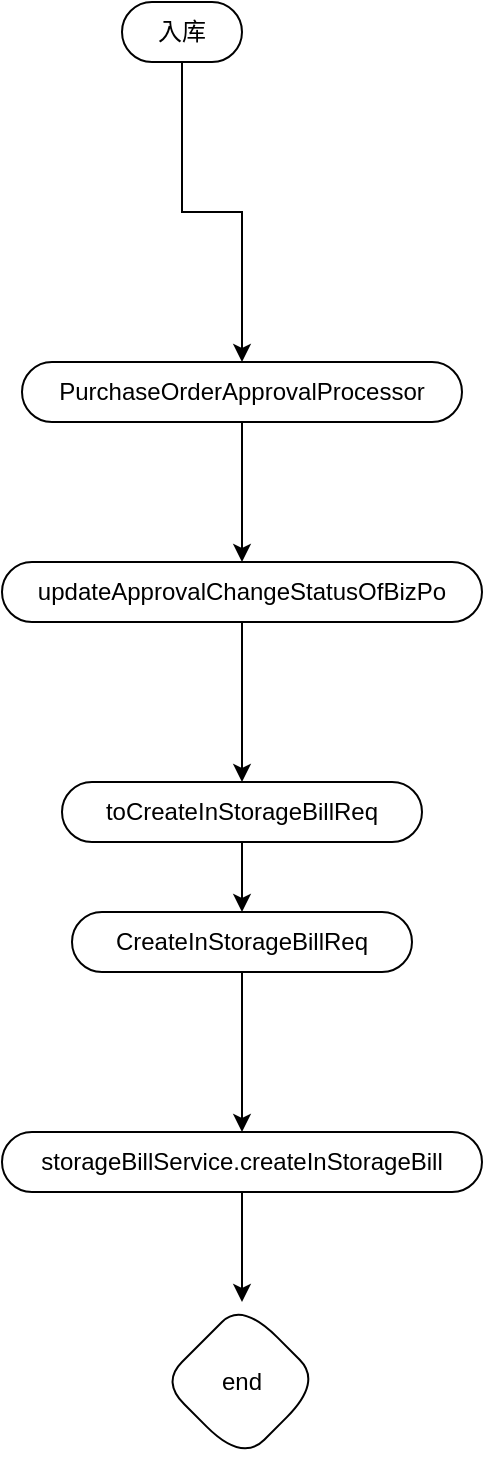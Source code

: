 <mxfile version="15.5.9" type="github">
  <diagram id="l8hXMBHkgcEJcSW0mbfh" name="Page-1">
    <mxGraphModel dx="1422" dy="762" grid="1" gridSize="10" guides="1" tooltips="1" connect="1" arrows="1" fold="1" page="1" pageScale="1" pageWidth="980" pageHeight="690" math="0" shadow="0">
      <root>
        <mxCell id="0" />
        <mxCell id="1" parent="0" />
        <mxCell id="hSqU_bDdvJ7CT25A89Mv-16" value="" style="edgeStyle=orthogonalEdgeStyle;rounded=0;orthogonalLoop=1;jettySize=auto;html=1;" edge="1" parent="1" source="v3Fr1BDXMQPu-uxNORBo-6" target="hSqU_bDdvJ7CT25A89Mv-15">
          <mxGeometry relative="1" as="geometry" />
        </mxCell>
        <mxCell id="v3Fr1BDXMQPu-uxNORBo-6" value="入库" style="whiteSpace=wrap;html=1;rounded=1;arcSize=50;align=center;verticalAlign=middle;strokeWidth=1;autosize=1;spacing=4;treeFolding=1;treeMoving=1;newEdgeStyle={&quot;edgeStyle&quot;:&quot;entityRelationEdgeStyle&quot;,&quot;startArrow&quot;:&quot;none&quot;,&quot;endArrow&quot;:&quot;none&quot;,&quot;segment&quot;:10,&quot;curved&quot;:1};direction=west;" parent="1" vertex="1">
          <mxGeometry x="210" y="150" width="60" height="30" as="geometry" />
        </mxCell>
        <mxCell id="hSqU_bDdvJ7CT25A89Mv-5" value="" style="edgeStyle=orthogonalEdgeStyle;rounded=0;orthogonalLoop=1;jettySize=auto;html=1;" edge="1" parent="1" target="hSqU_bDdvJ7CT25A89Mv-4">
          <mxGeometry relative="1" as="geometry">
            <mxPoint x="605" y="200" as="sourcePoint" />
          </mxGeometry>
        </mxCell>
        <mxCell id="v3Fr1BDXMQPu-uxNORBo-18" value="" style="edgeStyle=entityRelationEdgeStyle;startArrow=none;endArrow=none;segment=10;curved=1;" parent="1" target="v3Fr1BDXMQPu-uxNORBo-17" edge="1">
          <mxGeometry relative="1" as="geometry">
            <mxPoint x="460" y="115" as="sourcePoint" />
          </mxGeometry>
        </mxCell>
        <mxCell id="v3Fr1BDXMQPu-uxNORBo-21" value="Sub Topic" style="whiteSpace=wrap;html=1;rounded=1;arcSize=50;align=center;verticalAlign=middle;strokeWidth=1;autosize=1;spacing=4;treeFolding=1;treeMoving=1;newEdgeStyle={&quot;edgeStyle&quot;:&quot;entityRelationEdgeStyle&quot;,&quot;startArrow&quot;:&quot;none&quot;,&quot;endArrow&quot;:&quot;none&quot;,&quot;segment&quot;:10,&quot;curved&quot;:1};" parent="1" vertex="1" visible="0">
          <mxGeometry x="889" y="610" width="72" height="26" as="geometry" />
        </mxCell>
        <mxCell id="v3Fr1BDXMQPu-uxNORBo-23" value="Sub Topic" style="whiteSpace=wrap;html=1;rounded=1;arcSize=50;align=center;verticalAlign=middle;strokeWidth=1;autosize=1;spacing=4;treeFolding=1;treeMoving=1;newEdgeStyle={&quot;edgeStyle&quot;:&quot;entityRelationEdgeStyle&quot;,&quot;startArrow&quot;:&quot;none&quot;,&quot;endArrow&quot;:&quot;none&quot;,&quot;segment&quot;:10,&quot;curved&quot;:1};" parent="1" vertex="1" visible="0">
          <mxGeometry x="1041" y="610" width="72" height="26" as="geometry" />
        </mxCell>
        <mxCell id="v3Fr1BDXMQPu-uxNORBo-24" value="" style="edgeStyle=entityRelationEdgeStyle;startArrow=none;endArrow=none;segment=10;curved=1;" parent="1" source="v3Fr1BDXMQPu-uxNORBo-21" target="v3Fr1BDXMQPu-uxNORBo-23" edge="1" visible="0">
          <mxGeometry relative="1" as="geometry">
            <mxPoint x="1001" y="650" as="sourcePoint" />
          </mxGeometry>
        </mxCell>
        <mxCell id="hSqU_bDdvJ7CT25A89Mv-7" value="" style="edgeStyle=orthogonalEdgeStyle;rounded=0;orthogonalLoop=1;jettySize=auto;html=1;" edge="1" parent="1" target="hSqU_bDdvJ7CT25A89Mv-6">
          <mxGeometry relative="1" as="geometry">
            <mxPoint x="625" y="330" as="sourcePoint" />
          </mxGeometry>
        </mxCell>
        <mxCell id="hSqU_bDdvJ7CT25A89Mv-10" value="" style="edgeStyle=orthogonalEdgeStyle;rounded=0;orthogonalLoop=1;jettySize=auto;html=1;" edge="1" parent="1" target="hSqU_bDdvJ7CT25A89Mv-9">
          <mxGeometry relative="1" as="geometry">
            <mxPoint x="635" y="450" as="sourcePoint" />
          </mxGeometry>
        </mxCell>
        <mxCell id="hSqU_bDdvJ7CT25A89Mv-12" value="" style="edgeStyle=orthogonalEdgeStyle;rounded=0;orthogonalLoop=1;jettySize=auto;html=1;" edge="1" parent="1" target="hSqU_bDdvJ7CT25A89Mv-11">
          <mxGeometry relative="1" as="geometry">
            <mxPoint x="625" y="540" as="sourcePoint" />
          </mxGeometry>
        </mxCell>
        <mxCell id="hSqU_bDdvJ7CT25A89Mv-18" value="" style="edgeStyle=orthogonalEdgeStyle;rounded=0;orthogonalLoop=1;jettySize=auto;html=1;" edge="1" parent="1" source="hSqU_bDdvJ7CT25A89Mv-15" target="hSqU_bDdvJ7CT25A89Mv-17">
          <mxGeometry relative="1" as="geometry" />
        </mxCell>
        <mxCell id="hSqU_bDdvJ7CT25A89Mv-15" value="PurchaseOrderApprovalProcessor" style="whiteSpace=wrap;html=1;rounded=1;arcSize=50;align=center;verticalAlign=middle;strokeWidth=1;autosize=1;spacing=4;treeFolding=1;treeMoving=1;newEdgeStyle={&quot;edgeStyle&quot;:&quot;entityRelationEdgeStyle&quot;,&quot;startArrow&quot;:&quot;none&quot;,&quot;endArrow&quot;:&quot;none&quot;,&quot;segment&quot;:10,&quot;curved&quot;:1};direction=west;" vertex="1" parent="1">
          <mxGeometry x="160" y="330" width="220" height="30" as="geometry" />
        </mxCell>
        <mxCell id="hSqU_bDdvJ7CT25A89Mv-20" value="" style="edgeStyle=orthogonalEdgeStyle;rounded=0;orthogonalLoop=1;jettySize=auto;html=1;" edge="1" parent="1" source="hSqU_bDdvJ7CT25A89Mv-17" target="hSqU_bDdvJ7CT25A89Mv-19">
          <mxGeometry relative="1" as="geometry" />
        </mxCell>
        <mxCell id="hSqU_bDdvJ7CT25A89Mv-17" value="updateApprovalChangeStatusOfBizPo" style="whiteSpace=wrap;html=1;rounded=1;arcSize=50;align=center;verticalAlign=middle;strokeWidth=1;autosize=1;spacing=4;treeFolding=1;treeMoving=1;newEdgeStyle={&quot;edgeStyle&quot;:&quot;entityRelationEdgeStyle&quot;,&quot;startArrow&quot;:&quot;none&quot;,&quot;endArrow&quot;:&quot;none&quot;,&quot;segment&quot;:10,&quot;curved&quot;:1};direction=west;" vertex="1" parent="1">
          <mxGeometry x="150" y="430" width="240" height="30" as="geometry" />
        </mxCell>
        <mxCell id="hSqU_bDdvJ7CT25A89Mv-22" value="" style="edgeStyle=orthogonalEdgeStyle;rounded=0;orthogonalLoop=1;jettySize=auto;html=1;" edge="1" parent="1" source="hSqU_bDdvJ7CT25A89Mv-19" target="hSqU_bDdvJ7CT25A89Mv-21">
          <mxGeometry relative="1" as="geometry" />
        </mxCell>
        <mxCell id="hSqU_bDdvJ7CT25A89Mv-19" value="toCreateInStorageBillReq" style="whiteSpace=wrap;html=1;rounded=1;arcSize=50;align=center;verticalAlign=middle;strokeWidth=1;autosize=1;spacing=4;treeFolding=1;treeMoving=1;newEdgeStyle={&quot;edgeStyle&quot;:&quot;entityRelationEdgeStyle&quot;,&quot;startArrow&quot;:&quot;none&quot;,&quot;endArrow&quot;:&quot;none&quot;,&quot;segment&quot;:10,&quot;curved&quot;:1};direction=west;" vertex="1" parent="1">
          <mxGeometry x="180" y="540" width="180" height="30" as="geometry" />
        </mxCell>
        <mxCell id="hSqU_bDdvJ7CT25A89Mv-24" value="" style="edgeStyle=orthogonalEdgeStyle;rounded=0;orthogonalLoop=1;jettySize=auto;html=1;" edge="1" parent="1" source="hSqU_bDdvJ7CT25A89Mv-21" target="hSqU_bDdvJ7CT25A89Mv-23">
          <mxGeometry relative="1" as="geometry" />
        </mxCell>
        <mxCell id="hSqU_bDdvJ7CT25A89Mv-21" value="CreateInStorageBillReq" style="whiteSpace=wrap;html=1;rounded=1;arcSize=50;align=center;verticalAlign=middle;strokeWidth=1;autosize=1;spacing=4;treeFolding=1;treeMoving=1;newEdgeStyle={&quot;edgeStyle&quot;:&quot;entityRelationEdgeStyle&quot;,&quot;startArrow&quot;:&quot;none&quot;,&quot;endArrow&quot;:&quot;none&quot;,&quot;segment&quot;:10,&quot;curved&quot;:1};direction=west;" vertex="1" parent="1">
          <mxGeometry x="185" y="605" width="170" height="30" as="geometry" />
        </mxCell>
        <mxCell id="hSqU_bDdvJ7CT25A89Mv-27" value="" style="edgeStyle=orthogonalEdgeStyle;rounded=0;orthogonalLoop=1;jettySize=auto;html=1;" edge="1" parent="1" source="hSqU_bDdvJ7CT25A89Mv-23" target="hSqU_bDdvJ7CT25A89Mv-26">
          <mxGeometry relative="1" as="geometry" />
        </mxCell>
        <mxCell id="hSqU_bDdvJ7CT25A89Mv-23" value="storageBillService.createInStorageBill" style="whiteSpace=wrap;html=1;rounded=1;arcSize=50;align=center;verticalAlign=middle;strokeWidth=1;autosize=1;spacing=4;treeFolding=1;treeMoving=1;newEdgeStyle={&quot;edgeStyle&quot;:&quot;entityRelationEdgeStyle&quot;,&quot;startArrow&quot;:&quot;none&quot;,&quot;endArrow&quot;:&quot;none&quot;,&quot;segment&quot;:10,&quot;curved&quot;:1};direction=west;" vertex="1" parent="1">
          <mxGeometry x="150" y="715" width="240" height="30" as="geometry" />
        </mxCell>
        <mxCell id="hSqU_bDdvJ7CT25A89Mv-26" value="end&lt;br&gt;" style="rhombus;whiteSpace=wrap;html=1;rounded=1;strokeWidth=1;spacing=4;arcSize=50;" vertex="1" parent="1">
          <mxGeometry x="230" y="800" width="80" height="80" as="geometry" />
        </mxCell>
      </root>
    </mxGraphModel>
  </diagram>
</mxfile>
